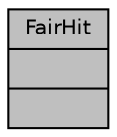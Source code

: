 digraph "FairHit"
{
 // INTERACTIVE_SVG=YES
  bgcolor="transparent";
  edge [fontname="Helvetica",fontsize="10",labelfontname="Helvetica",labelfontsize="10"];
  node [fontname="Helvetica",fontsize="10",shape=record];
  Node1 [label="{FairHit\n||}",height=0.2,width=0.4,color="black", fillcolor="grey75", style="filled" fontcolor="black"];
}
